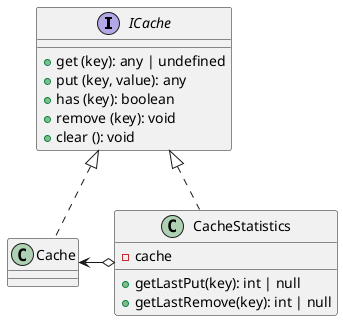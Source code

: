 @startuml
interface ICache {
    + get (key): any | undefined
    + put (key, value): any
    + has (key): boolean
    + remove (key): void
    + clear (): void
}

class Cache {
}

class CacheStatistics {
    - cache
    + getLastPut(key): int | null
    + getLastRemove(key): int | null
}

ICache <|.. Cache
ICache <|.. CacheStatistics

CacheStatistics o-left-> Cache

@enduml
